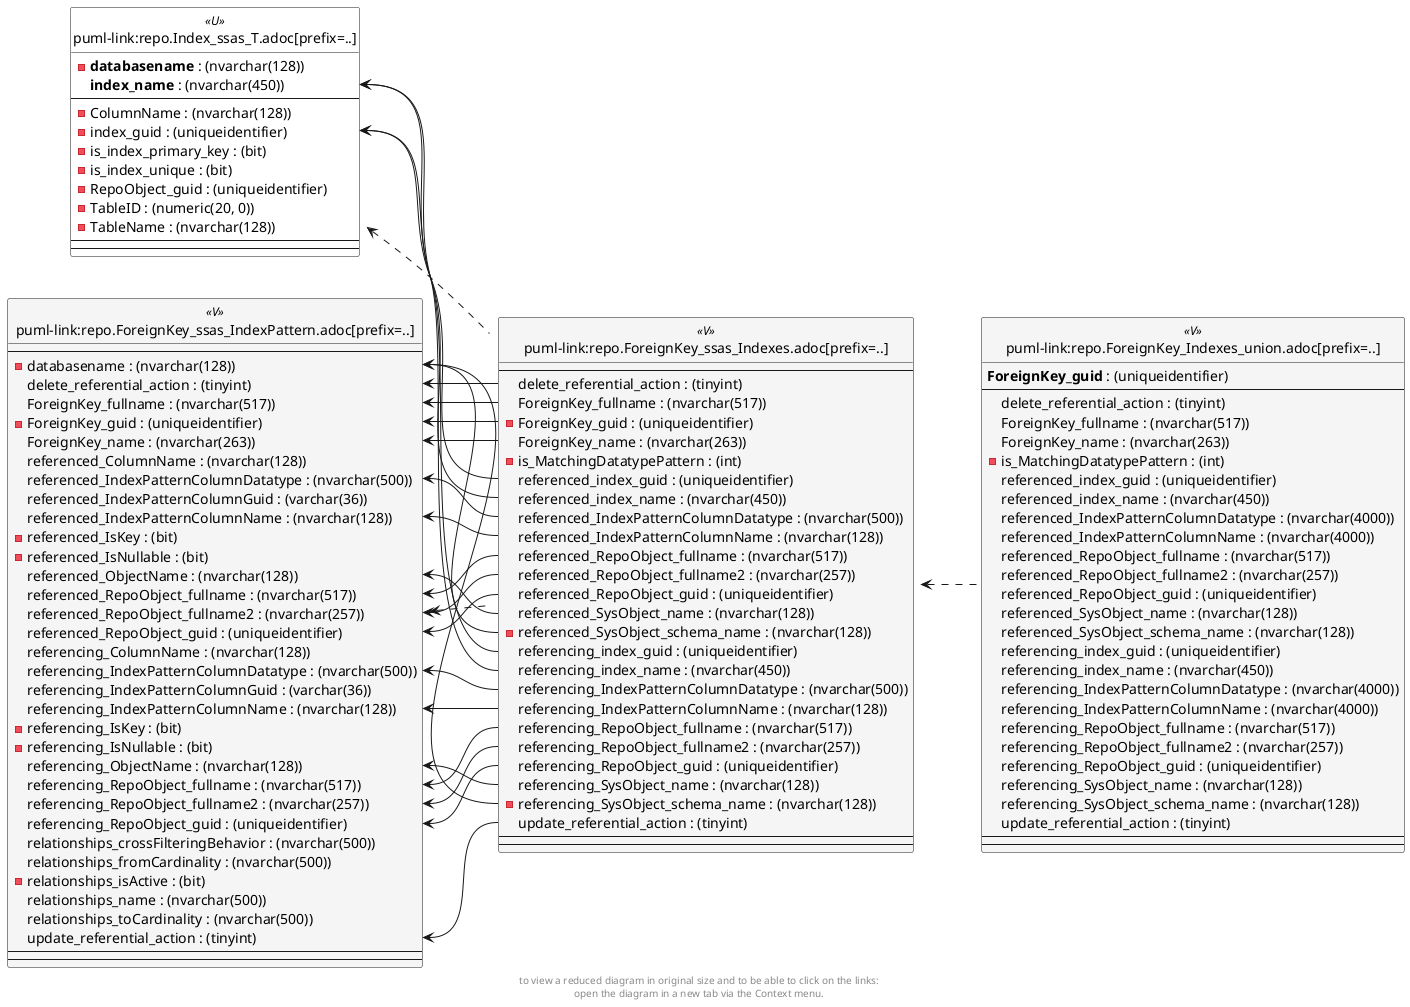 @startuml
left to right direction
'top to bottom direction
hide circle
'avoide "." issues:
set namespaceSeparator none


skinparam class {
  BackgroundColor White
  BackgroundColor<<FN>> Yellow
  BackgroundColor<<FS>> Yellow
  BackgroundColor<<FT>> LightGray
  BackgroundColor<<IF>> Yellow
  BackgroundColor<<IS>> Yellow
  BackgroundColor<<P>> Aqua
  BackgroundColor<<PC>> Aqua
  BackgroundColor<<SN>> Yellow
  BackgroundColor<<SO>> SlateBlue
  BackgroundColor<<TF>> LightGray
  BackgroundColor<<TR>> Tomato
  BackgroundColor<<U>> White
  BackgroundColor<<V>> WhiteSmoke
  BackgroundColor<<X>> Aqua
}


entity "puml-link:repo.ForeignKey_Indexes_union.adoc[prefix=..]" as repo.ForeignKey_Indexes_union << V >> {
  **ForeignKey_guid** : (uniqueidentifier)
  --
  delete_referential_action : (tinyint)
  ForeignKey_fullname : (nvarchar(517))
  ForeignKey_name : (nvarchar(263))
  - is_MatchingDatatypePattern : (int)
  referenced_index_guid : (uniqueidentifier)
  referenced_index_name : (nvarchar(450))
  referenced_IndexPatternColumnDatatype : (nvarchar(4000))
  referenced_IndexPatternColumnName : (nvarchar(4000))
  referenced_RepoObject_fullname : (nvarchar(517))
  referenced_RepoObject_fullname2 : (nvarchar(257))
  referenced_RepoObject_guid : (uniqueidentifier)
  referenced_SysObject_name : (nvarchar(128))
  referenced_SysObject_schema_name : (nvarchar(128))
  referencing_index_guid : (uniqueidentifier)
  referencing_index_name : (nvarchar(450))
  referencing_IndexPatternColumnDatatype : (nvarchar(4000))
  referencing_IndexPatternColumnName : (nvarchar(4000))
  referencing_RepoObject_fullname : (nvarchar(517))
  referencing_RepoObject_fullname2 : (nvarchar(257))
  referencing_RepoObject_guid : (uniqueidentifier)
  referencing_SysObject_name : (nvarchar(128))
  referencing_SysObject_schema_name : (nvarchar(128))
  update_referential_action : (tinyint)
  --
  --
}

entity "puml-link:repo.ForeignKey_ssas_Indexes.adoc[prefix=..]" as repo.ForeignKey_ssas_Indexes << V >> {
  --
  delete_referential_action : (tinyint)
  ForeignKey_fullname : (nvarchar(517))
  - ForeignKey_guid : (uniqueidentifier)
  ForeignKey_name : (nvarchar(263))
  - is_MatchingDatatypePattern : (int)
  referenced_index_guid : (uniqueidentifier)
  referenced_index_name : (nvarchar(450))
  referenced_IndexPatternColumnDatatype : (nvarchar(500))
  referenced_IndexPatternColumnName : (nvarchar(128))
  referenced_RepoObject_fullname : (nvarchar(517))
  referenced_RepoObject_fullname2 : (nvarchar(257))
  referenced_RepoObject_guid : (uniqueidentifier)
  referenced_SysObject_name : (nvarchar(128))
  - referenced_SysObject_schema_name : (nvarchar(128))
  referencing_index_guid : (uniqueidentifier)
  referencing_index_name : (nvarchar(450))
  referencing_IndexPatternColumnDatatype : (nvarchar(500))
  referencing_IndexPatternColumnName : (nvarchar(128))
  referencing_RepoObject_fullname : (nvarchar(517))
  referencing_RepoObject_fullname2 : (nvarchar(257))
  referencing_RepoObject_guid : (uniqueidentifier)
  referencing_SysObject_name : (nvarchar(128))
  - referencing_SysObject_schema_name : (nvarchar(128))
  update_referential_action : (tinyint)
  --
  --
}

entity "puml-link:repo.ForeignKey_ssas_IndexPattern.adoc[prefix=..]" as repo.ForeignKey_ssas_IndexPattern << V >> {
  --
  - databasename : (nvarchar(128))
  delete_referential_action : (tinyint)
  ForeignKey_fullname : (nvarchar(517))
  - ForeignKey_guid : (uniqueidentifier)
  ForeignKey_name : (nvarchar(263))
  referenced_ColumnName : (nvarchar(128))
  referenced_IndexPatternColumnDatatype : (nvarchar(500))
  referenced_IndexPatternColumnGuid : (varchar(36))
  referenced_IndexPatternColumnName : (nvarchar(128))
  - referenced_IsKey : (bit)
  - referenced_IsNullable : (bit)
  referenced_ObjectName : (nvarchar(128))
  referenced_RepoObject_fullname : (nvarchar(517))
  referenced_RepoObject_fullname2 : (nvarchar(257))
  referenced_RepoObject_guid : (uniqueidentifier)
  referencing_ColumnName : (nvarchar(128))
  referencing_IndexPatternColumnDatatype : (nvarchar(500))
  referencing_IndexPatternColumnGuid : (varchar(36))
  referencing_IndexPatternColumnName : (nvarchar(128))
  - referencing_IsKey : (bit)
  - referencing_IsNullable : (bit)
  referencing_ObjectName : (nvarchar(128))
  referencing_RepoObject_fullname : (nvarchar(517))
  referencing_RepoObject_fullname2 : (nvarchar(257))
  referencing_RepoObject_guid : (uniqueidentifier)
  relationships_crossFilteringBehavior : (nvarchar(500))
  relationships_fromCardinality : (nvarchar(500))
  - relationships_isActive : (bit)
  relationships_name : (nvarchar(500))
  relationships_toCardinality : (nvarchar(500))
  update_referential_action : (tinyint)
  --
  --
}

entity "puml-link:repo.Index_ssas_T.adoc[prefix=..]" as repo.Index_ssas_T << U >> {
  - **databasename** : (nvarchar(128))
  **index_name** : (nvarchar(450))
  --
  - ColumnName : (nvarchar(128))
  - index_guid : (uniqueidentifier)
  - is_index_primary_key : (bit)
  - is_index_unique : (bit)
  - RepoObject_guid : (uniqueidentifier)
  - TableID : (numeric(20, 0))
  - TableName : (nvarchar(128))
  --
  --
}

repo.ForeignKey_ssas_Indexes <.. repo.ForeignKey_Indexes_union
repo.ForeignKey_ssas_IndexPattern <.. repo.ForeignKey_ssas_Indexes
repo.Index_ssas_T <.. repo.ForeignKey_ssas_Indexes
repo.ForeignKey_ssas_IndexPattern::databasename <-- repo.ForeignKey_ssas_Indexes::referenced_SysObject_schema_name
repo.ForeignKey_ssas_IndexPattern::databasename <-- repo.ForeignKey_ssas_Indexes::referencing_SysObject_schema_name
repo.ForeignKey_ssas_IndexPattern::delete_referential_action <-- repo.ForeignKey_ssas_Indexes::delete_referential_action
repo.ForeignKey_ssas_IndexPattern::ForeignKey_fullname <-- repo.ForeignKey_ssas_Indexes::ForeignKey_fullname
repo.ForeignKey_ssas_IndexPattern::ForeignKey_guid <-- repo.ForeignKey_ssas_Indexes::ForeignKey_guid
repo.ForeignKey_ssas_IndexPattern::ForeignKey_name <-- repo.ForeignKey_ssas_Indexes::ForeignKey_name
repo.ForeignKey_ssas_IndexPattern::referenced_IndexPatternColumnDatatype <-- repo.ForeignKey_ssas_Indexes::referenced_IndexPatternColumnDatatype
repo.ForeignKey_ssas_IndexPattern::referenced_IndexPatternColumnName <-- repo.ForeignKey_ssas_Indexes::referenced_IndexPatternColumnName
repo.ForeignKey_ssas_IndexPattern::referenced_ObjectName <-- repo.ForeignKey_ssas_Indexes::referenced_SysObject_name
repo.ForeignKey_ssas_IndexPattern::referenced_RepoObject_fullname <-- repo.ForeignKey_ssas_Indexes::referenced_RepoObject_fullname
repo.ForeignKey_ssas_IndexPattern::referenced_RepoObject_fullname2 <-- repo.ForeignKey_ssas_Indexes::referenced_RepoObject_fullname2
repo.ForeignKey_ssas_IndexPattern::referenced_RepoObject_guid <-- repo.ForeignKey_ssas_Indexes::referenced_RepoObject_guid
repo.ForeignKey_ssas_IndexPattern::referencing_IndexPatternColumnDatatype <-- repo.ForeignKey_ssas_Indexes::referencing_IndexPatternColumnDatatype
repo.ForeignKey_ssas_IndexPattern::referencing_IndexPatternColumnName <-- repo.ForeignKey_ssas_Indexes::referencing_IndexPatternColumnName
repo.ForeignKey_ssas_IndexPattern::referencing_ObjectName <-- repo.ForeignKey_ssas_Indexes::referencing_SysObject_name
repo.ForeignKey_ssas_IndexPattern::referencing_RepoObject_fullname <-- repo.ForeignKey_ssas_Indexes::referencing_RepoObject_fullname
repo.ForeignKey_ssas_IndexPattern::referencing_RepoObject_fullname2 <-- repo.ForeignKey_ssas_Indexes::referencing_RepoObject_fullname2
repo.ForeignKey_ssas_IndexPattern::referencing_RepoObject_guid <-- repo.ForeignKey_ssas_Indexes::referencing_RepoObject_guid
repo.ForeignKey_ssas_IndexPattern::update_referential_action <-- repo.ForeignKey_ssas_Indexes::update_referential_action
repo.Index_ssas_T::index_guid <-- repo.ForeignKey_ssas_Indexes::referenced_index_guid
repo.Index_ssas_T::index_guid <-- repo.ForeignKey_ssas_Indexes::referencing_index_guid
repo.Index_ssas_T::index_name <-- repo.ForeignKey_ssas_Indexes::referenced_index_name
repo.Index_ssas_T::index_name <-- repo.ForeignKey_ssas_Indexes::referencing_index_name
footer
to view a reduced diagram in original size and to be able to click on the links:
open the diagram in a new tab via the Context menu.
end footer

@enduml

